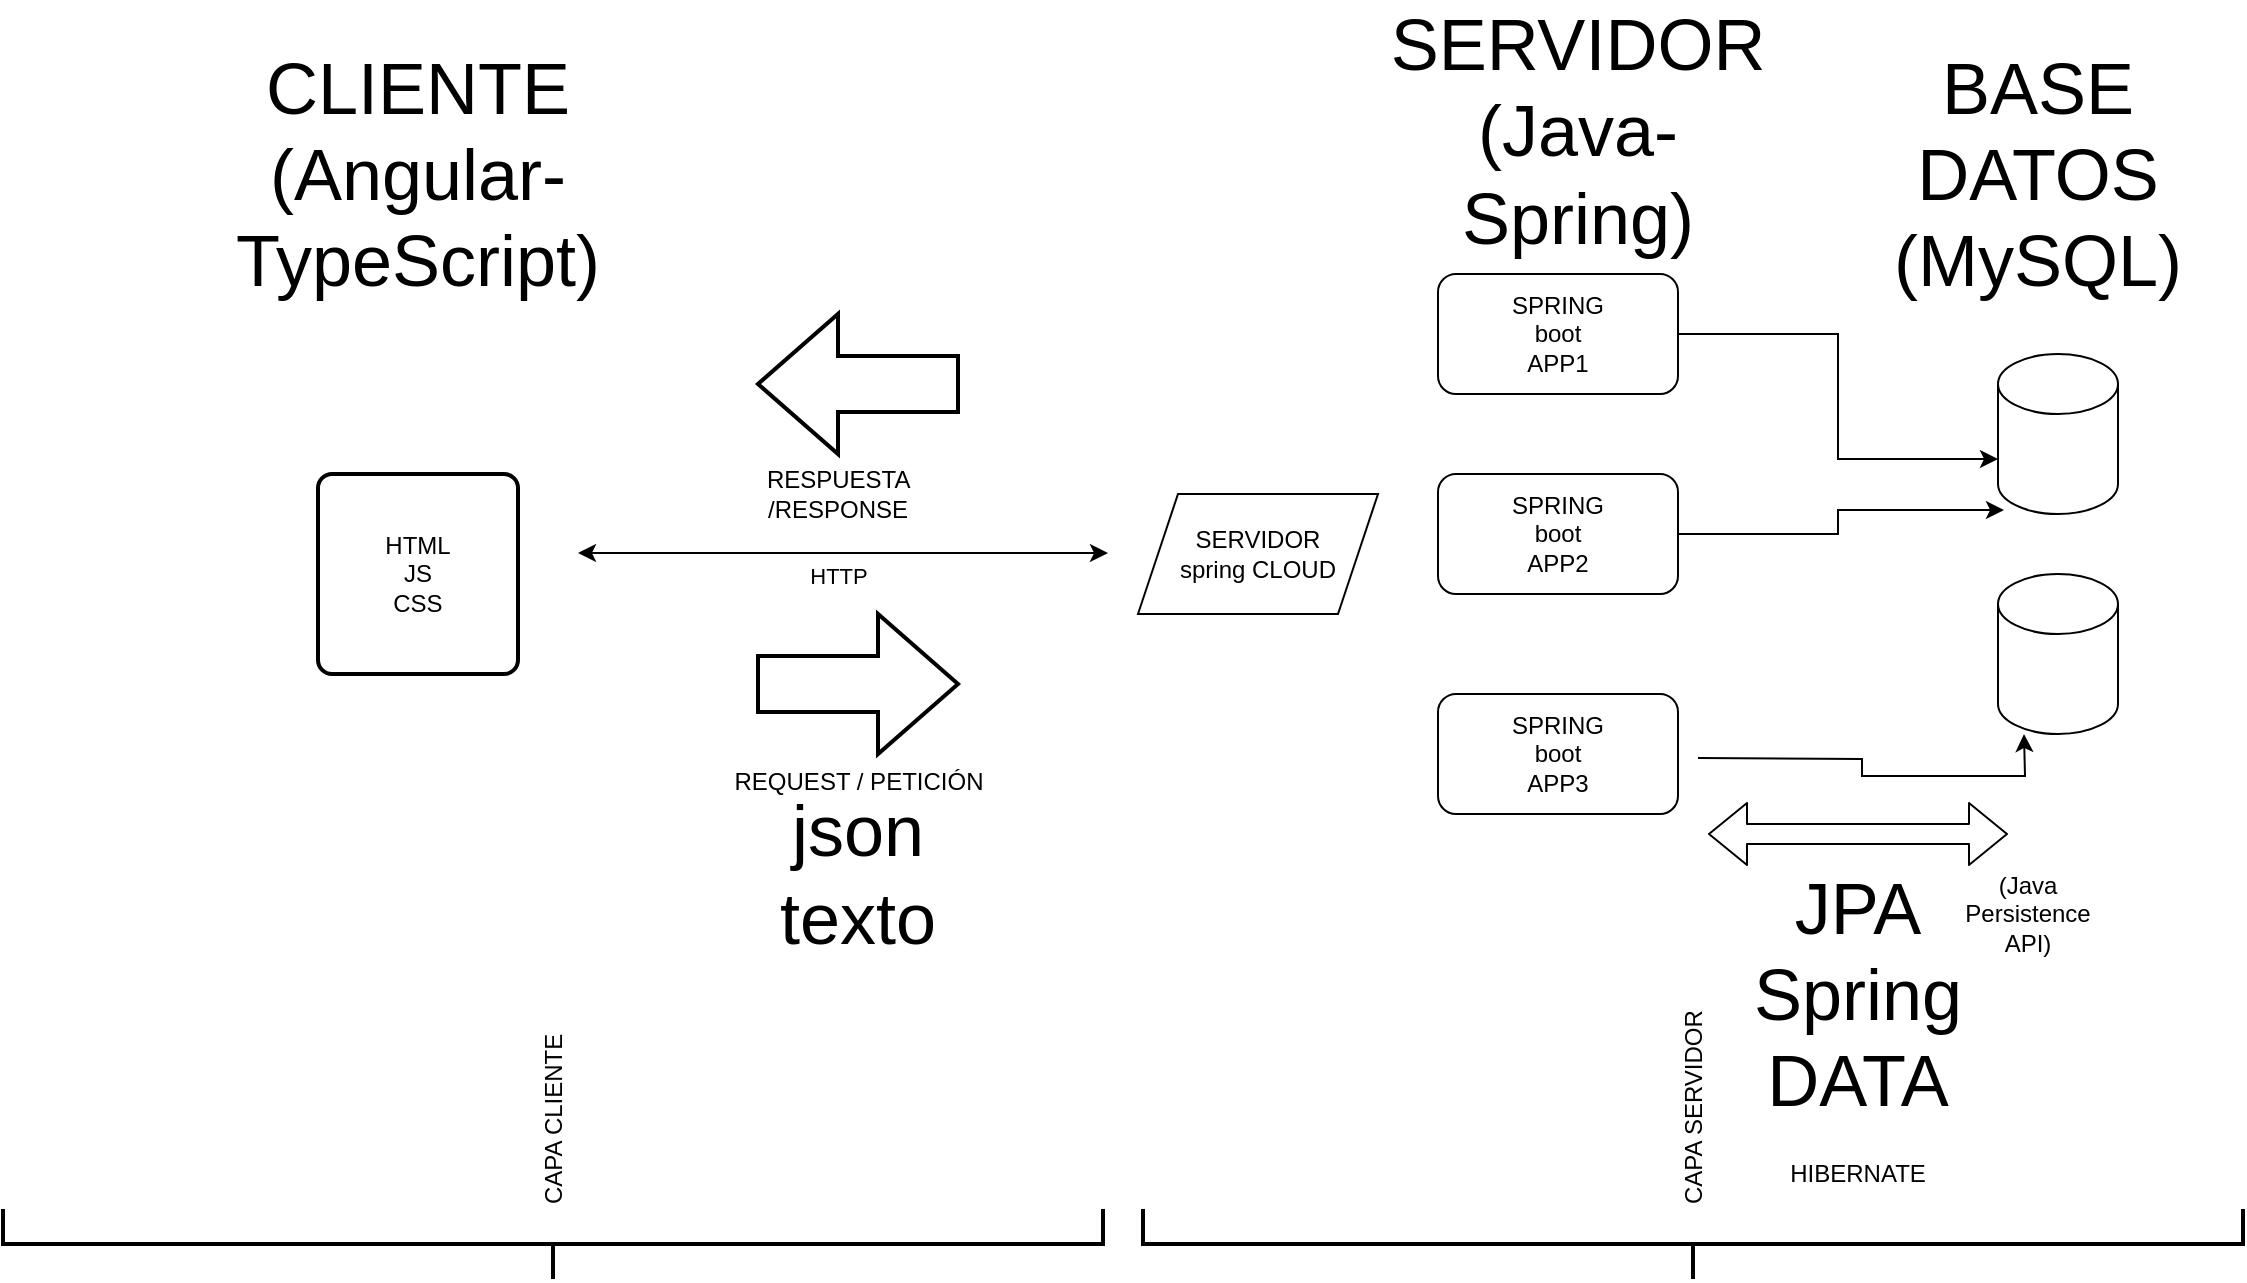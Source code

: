 <mxfile version="14.6.13" type="device"><diagram id="QIbAL5KMrBy6gRWOgOUB" name="Página-1"><mxGraphModel dx="1326" dy="1633" grid="1" gridSize="10" guides="1" tooltips="1" connect="1" arrows="1" fold="1" page="1" pageScale="1" pageWidth="1169" pageHeight="827" math="0" shadow="0"><root><mxCell id="0"/><mxCell id="1" parent="0"/><mxCell id="V2kS5d3jiK_Ykzk0e-hy-1" value="SERVIDOR&lt;br&gt;spring CLOUD" style="shape=parallelogram;perimeter=parallelogramPerimeter;whiteSpace=wrap;html=1;fixedSize=1;" parent="1" vertex="1"><mxGeometry x="600" y="230" width="120" height="60" as="geometry"/></mxCell><mxCell id="V2kS5d3jiK_Ykzk0e-hy-13" style="edgeStyle=orthogonalEdgeStyle;rounded=0;orthogonalLoop=1;jettySize=auto;html=1;entryX=0;entryY=0;entryDx=0;entryDy=52.5;entryPerimeter=0;" parent="1" source="V2kS5d3jiK_Ykzk0e-hy-3" target="V2kS5d3jiK_Ykzk0e-hy-9" edge="1"><mxGeometry relative="1" as="geometry"/></mxCell><mxCell id="V2kS5d3jiK_Ykzk0e-hy-3" value="SPRING&lt;br&gt;boot&lt;br&gt;APP1" style="rounded=1;whiteSpace=wrap;html=1;" parent="1" vertex="1"><mxGeometry x="750" y="120" width="120" height="60" as="geometry"/></mxCell><mxCell id="V2kS5d3jiK_Ykzk0e-hy-14" style="edgeStyle=orthogonalEdgeStyle;rounded=0;orthogonalLoop=1;jettySize=auto;html=1;entryX=0.05;entryY=0.975;entryDx=0;entryDy=0;entryPerimeter=0;" parent="1" source="V2kS5d3jiK_Ykzk0e-hy-4" target="V2kS5d3jiK_Ykzk0e-hy-9" edge="1"><mxGeometry relative="1" as="geometry"/></mxCell><mxCell id="V2kS5d3jiK_Ykzk0e-hy-4" value="SPRING&lt;br&gt;boot&lt;br&gt;APP2" style="rounded=1;whiteSpace=wrap;html=1;" parent="1" vertex="1"><mxGeometry x="750" y="220" width="120" height="60" as="geometry"/></mxCell><mxCell id="V2kS5d3jiK_Ykzk0e-hy-7" value="&lt;span style=&quot;font-size: 36px&quot;&gt;SERVIDOR&lt;br&gt;(Java-Spring)&lt;br&gt;&lt;br&gt;&lt;/span&gt;" style="text;html=1;strokeColor=none;fillColor=none;align=center;verticalAlign=middle;whiteSpace=wrap;rounded=0;" parent="1" vertex="1"><mxGeometry x="800" y="60" width="40" height="20" as="geometry"/></mxCell><mxCell id="V2kS5d3jiK_Ykzk0e-hy-8" value="SPRING&lt;br&gt;boot&lt;br&gt;APP3" style="rounded=1;whiteSpace=wrap;html=1;" parent="1" vertex="1"><mxGeometry x="750" y="330" width="120" height="60" as="geometry"/></mxCell><mxCell id="V2kS5d3jiK_Ykzk0e-hy-9" value="" style="shape=cylinder3;whiteSpace=wrap;html=1;boundedLbl=1;backgroundOutline=1;size=15;" parent="1" vertex="1"><mxGeometry x="1030" y="160" width="60" height="80" as="geometry"/></mxCell><mxCell id="V2kS5d3jiK_Ykzk0e-hy-10" value="&lt;span style=&quot;font-size: 36px&quot;&gt;BASE&lt;br&gt;DATOS&lt;br&gt;(MySQL)&lt;br&gt;&lt;/span&gt;" style="text;html=1;strokeColor=none;fillColor=none;align=center;verticalAlign=middle;whiteSpace=wrap;rounded=0;" parent="1" vertex="1"><mxGeometry x="1030" y="60" width="40" height="20" as="geometry"/></mxCell><mxCell id="V2kS5d3jiK_Ykzk0e-hy-15" style="edgeStyle=orthogonalEdgeStyle;rounded=0;orthogonalLoop=1;jettySize=auto;html=1;entryX=0.05;entryY=0.975;entryDx=0;entryDy=0;entryPerimeter=0;" parent="1" edge="1"><mxGeometry relative="1" as="geometry"><mxPoint x="880" y="362" as="sourcePoint"/><mxPoint x="1043" y="350" as="targetPoint"/></mxGeometry></mxCell><mxCell id="V2kS5d3jiK_Ykzk0e-hy-16" value="" style="shape=cylinder3;whiteSpace=wrap;html=1;boundedLbl=1;backgroundOutline=1;size=15;" parent="1" vertex="1"><mxGeometry x="1030" y="270" width="60" height="80" as="geometry"/></mxCell><mxCell id="V2kS5d3jiK_Ykzk0e-hy-17" value="" style="shape=flexArrow;endArrow=classic;startArrow=classic;html=1;" parent="1" edge="1"><mxGeometry width="100" height="100" relative="1" as="geometry"><mxPoint x="885" y="400" as="sourcePoint"/><mxPoint x="1035" y="400" as="targetPoint"/></mxGeometry></mxCell><mxCell id="V2kS5d3jiK_Ykzk0e-hy-18" value="&lt;font style=&quot;font-size: 36px&quot;&gt;JPA&lt;br&gt;Spring DATA&lt;br&gt;&lt;/font&gt;" style="text;html=1;strokeColor=none;fillColor=none;align=center;verticalAlign=middle;whiteSpace=wrap;rounded=0;" parent="1" vertex="1"><mxGeometry x="940" y="470" width="40" height="20" as="geometry"/></mxCell><mxCell id="V2kS5d3jiK_Ykzk0e-hy-19" value="HIBERNATE" style="text;html=1;strokeColor=none;fillColor=none;align=center;verticalAlign=middle;whiteSpace=wrap;rounded=0;" parent="1" vertex="1"><mxGeometry x="940" y="560" width="40" height="20" as="geometry"/></mxCell><mxCell id="V2kS5d3jiK_Ykzk0e-hy-20" value="(Java Persistence&lt;br&gt;API)" style="text;html=1;strokeColor=none;fillColor=none;align=center;verticalAlign=middle;whiteSpace=wrap;rounded=0;" parent="1" vertex="1"><mxGeometry x="1010" y="430" width="70" height="20" as="geometry"/></mxCell><mxCell id="V2kS5d3jiK_Ykzk0e-hy-23" value="CAPA SERVIDOR" style="strokeWidth=2;html=1;shape=mxgraph.flowchart.annotation_2;align=left;labelPosition=right;pointerEvents=1;rotation=-90;" parent="1" vertex="1"><mxGeometry x="860" y="330" width="35" height="550" as="geometry"/></mxCell><mxCell id="V2kS5d3jiK_Ykzk0e-hy-24" value="CAPA CLIENTE" style="strokeWidth=2;html=1;shape=mxgraph.flowchart.annotation_2;align=left;labelPosition=right;pointerEvents=1;rotation=-90;" parent="1" vertex="1"><mxGeometry x="290" y="330" width="35" height="550" as="geometry"/></mxCell><mxCell id="V2kS5d3jiK_Ykzk0e-hy-25" value="&lt;span style=&quot;font-size: 36px&quot;&gt;CLIENTE&lt;br&gt;(Angular-TypeScript)&lt;br&gt;&lt;/span&gt;" style="text;html=1;strokeColor=none;fillColor=none;align=center;verticalAlign=middle;whiteSpace=wrap;rounded=0;" parent="1" vertex="1"><mxGeometry x="190" y="60" width="100" height="20" as="geometry"/></mxCell><mxCell id="V2kS5d3jiK_Ykzk0e-hy-27" value="HTML&lt;br&gt;JS&lt;br&gt;CSS" style="rounded=1;whiteSpace=wrap;html=1;absoluteArcSize=1;arcSize=14;strokeWidth=2;" parent="1" vertex="1"><mxGeometry x="190" y="220" width="100" height="100" as="geometry"/></mxCell><mxCell id="V2kS5d3jiK_Ykzk0e-hy-29" value="HTTP" style="endArrow=classic;startArrow=classic;html=1;" parent="1" edge="1"><mxGeometry x="-0.019" y="-10" width="50" height="50" relative="1" as="geometry"><mxPoint x="320" y="259.5" as="sourcePoint"/><mxPoint x="585" y="259.5" as="targetPoint"/><mxPoint y="1" as="offset"/></mxGeometry></mxCell><mxCell id="V2kS5d3jiK_Ykzk0e-hy-30" value="REQUEST / PETICIÓN" style="verticalLabelPosition=bottom;verticalAlign=top;html=1;strokeWidth=2;shape=mxgraph.arrows2.arrow;dy=0.6;dx=40;notch=0;" parent="1" vertex="1"><mxGeometry x="410" y="290" width="100" height="70" as="geometry"/></mxCell><mxCell id="V2kS5d3jiK_Ykzk0e-hy-32" value="" style="verticalLabelPosition=bottom;verticalAlign=top;html=1;strokeWidth=2;shape=mxgraph.arrows2.arrow;dy=0.6;dx=40;notch=0;rotation=-180;" parent="1" vertex="1"><mxGeometry x="410" y="140" width="100" height="70" as="geometry"/></mxCell><mxCell id="V2kS5d3jiK_Ykzk0e-hy-33" value="RESPUESTA /RESPONSE" style="text;html=1;strokeColor=none;fillColor=none;align=center;verticalAlign=middle;whiteSpace=wrap;rounded=0;" parent="1" vertex="1"><mxGeometry x="430" y="220" width="40" height="20" as="geometry"/></mxCell><mxCell id="V2kS5d3jiK_Ykzk0e-hy-36" value="&lt;font style=&quot;font-size: 36px&quot;&gt;json&lt;br&gt;texto&lt;br&gt;&lt;/font&gt;" style="text;html=1;strokeColor=none;fillColor=none;align=center;verticalAlign=middle;whiteSpace=wrap;rounded=0;" parent="1" vertex="1"><mxGeometry x="440" y="410" width="40" height="20" as="geometry"/></mxCell></root></mxGraphModel></diagram></mxfile>